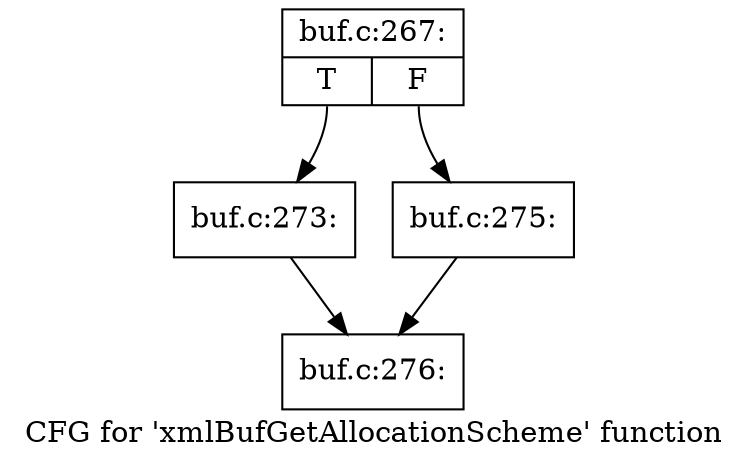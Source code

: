 digraph "CFG for 'xmlBufGetAllocationScheme' function" {
	label="CFG for 'xmlBufGetAllocationScheme' function";

	Node0x5566a40 [shape=record,label="{buf.c:267:|{<s0>T|<s1>F}}"];
	Node0x5566a40:s0 -> Node0x5569d90;
	Node0x5566a40:s1 -> Node0x5569de0;
	Node0x5569d90 [shape=record,label="{buf.c:273:}"];
	Node0x5569d90 -> Node0x5566b30;
	Node0x5569de0 [shape=record,label="{buf.c:275:}"];
	Node0x5569de0 -> Node0x5566b30;
	Node0x5566b30 [shape=record,label="{buf.c:276:}"];
}
